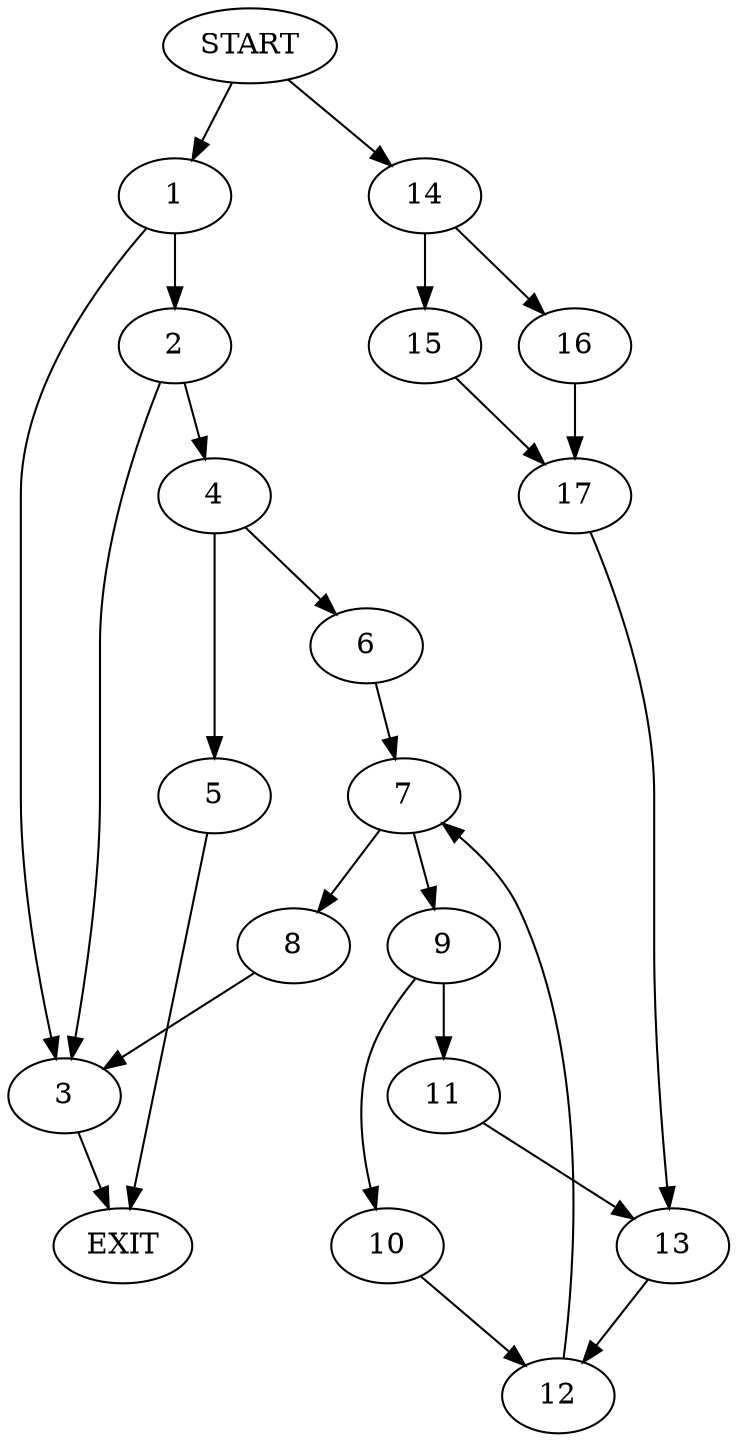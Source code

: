 digraph {
0 [label="START"]
18 [label="EXIT"]
0 -> 1
1 -> 2
1 -> 3
3 -> 18
2 -> 4
2 -> 3
4 -> 5
4 -> 6
5 -> 18
6 -> 7
7 -> 8
7 -> 9
8 -> 3
9 -> 10
9 -> 11
10 -> 12
11 -> 13
13 -> 12
0 -> 14
14 -> 15
14 -> 16
16 -> 17
15 -> 17
17 -> 13
12 -> 7
}

